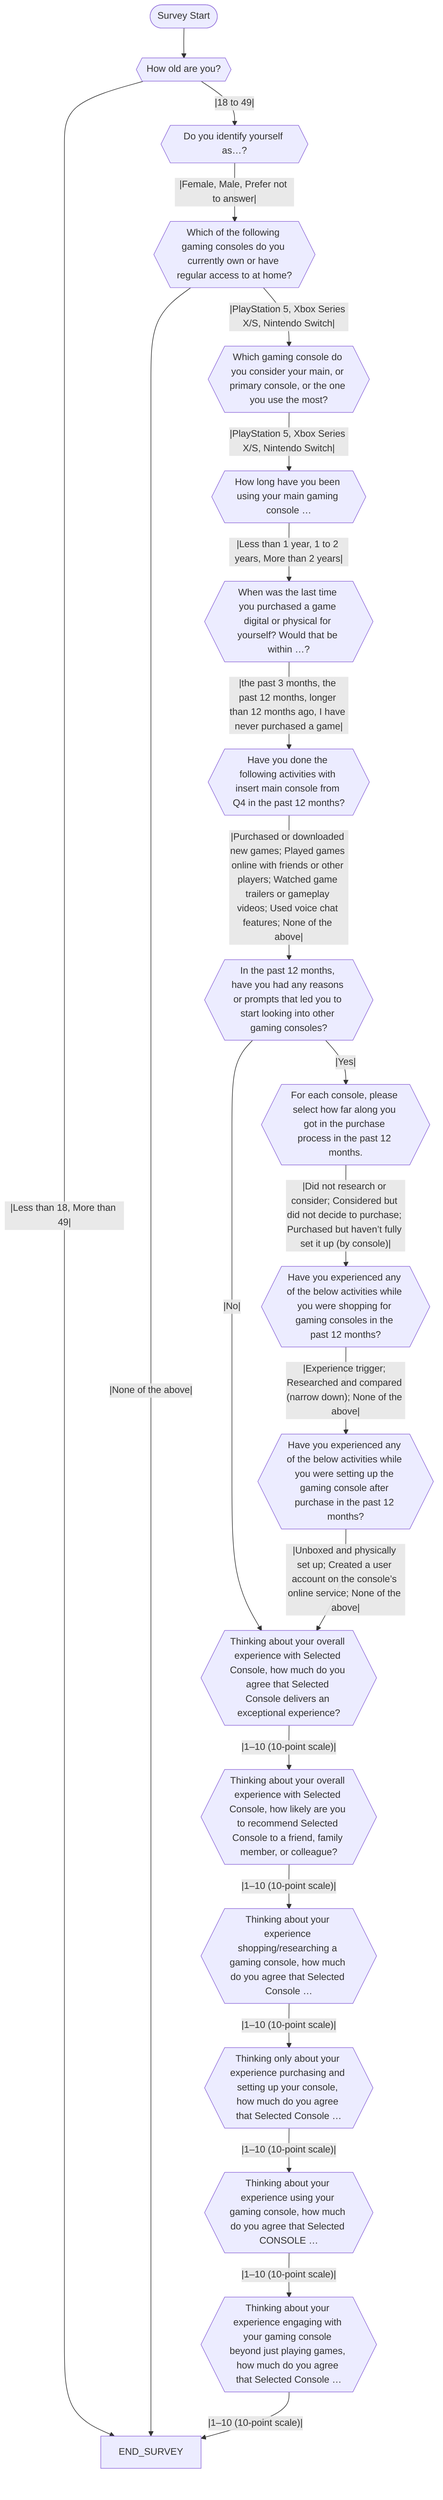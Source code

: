 flowchart TD
Start([Survey Start])
End[END_SURVEY]

Q1{{How old are you?}}
Q2{{Do you identify yourself as…?}}
Q3{{Which of the following gaming consoles do you currently own or have regular access to at home?}}
Q4{{Which gaming console do you consider your main, or primary console, or the one you use the most?}}
Q5{{How long have you been using your main gaming console …}}
Q6{{When was the last time you purchased a game digital or physical for yourself? Would that be within …?}}
Q7{{Have you done the following activities with insert main console from Q4 in the past 12 months?}}
Q8{{In the past 12 months, have you had any reasons or prompts that led you to start looking into other gaming consoles?}}
Q9{{For each console, please select how far along you got in the purchase process in the past 12 months.}}
Q10{{Have you experienced any of the below activities while you were shopping for gaming consoles in the past 12 months?}}
Q11{{Have you experienced any of the below activities while you were setting up the gaming console after purchase in the past 12 months?}}
Q12{{Thinking about your overall experience with Selected Console, how much do you agree that Selected Console delivers an exceptional experience?}}
Q13{{Thinking about your overall experience with Selected Console, how likely are you to recommend Selected Console to a friend, family member, or colleague?}}
Q14{{Thinking about your experience shopping/researching a gaming console, how much do you agree that Selected Console …}}
Q15{{Thinking only about your experience purchasing and setting up your console, how much do you agree that Selected Console …}}
Q16{{Thinking about your experience using your gaming console, how much do you agree that Selected CONSOLE …}}
Q17{{Thinking about your experience engaging with your gaming console beyond just playing games, how much do you agree that Selected Console …}}

Start --> Q1
Q1 --|Less than 18, More than 49|--> End
Q1 --|18 to 49|--> Q2
Q2 --|Female, Male, Prefer not to answer|--> Q3
Q3 --|None of the above|--> End
Q3 --|PlayStation 5, Xbox Series X/S, Nintendo Switch|--> Q4
Q4 --|PlayStation 5, Xbox Series X/S, Nintendo Switch|--> Q5
Q5 --|Less than 1 year, 1 to 2 years, More than 2 years|--> Q6
Q6 --|the past 3 months, the past 12 months, longer than 12 months ago, I have never purchased a game|--> Q7
Q7 --|Purchased or downloaded new games; Played games online with friends or other players; Watched game trailers or gameplay videos; Used voice chat features; None of the above|--> Q8
Q8 --|Yes|--> Q9
Q8 --|No|--> Q12
Q9 --|Did not research or consider; Considered but did not decide to purchase; Purchased but haven’t fully set it up (by console)|--> Q10
Q10 --|Experience trigger; Researched and compared (narrow down); None of the above|--> Q11
Q11 --|Unboxed and physically set up; Created a user account on the console’s online service; None of the above|--> Q12
Q12 --|1–10 (10-point scale)|--> Q13
Q13 --|1–10 (10-point scale)|--> Q14
Q14 --|1–10 (10-point scale)|--> Q15
Q15 --|1–10 (10-point scale)|--> Q16
Q16 --|1–10 (10-point scale)|--> Q17
Q17 --|1–10 (10-point scale)|--> End